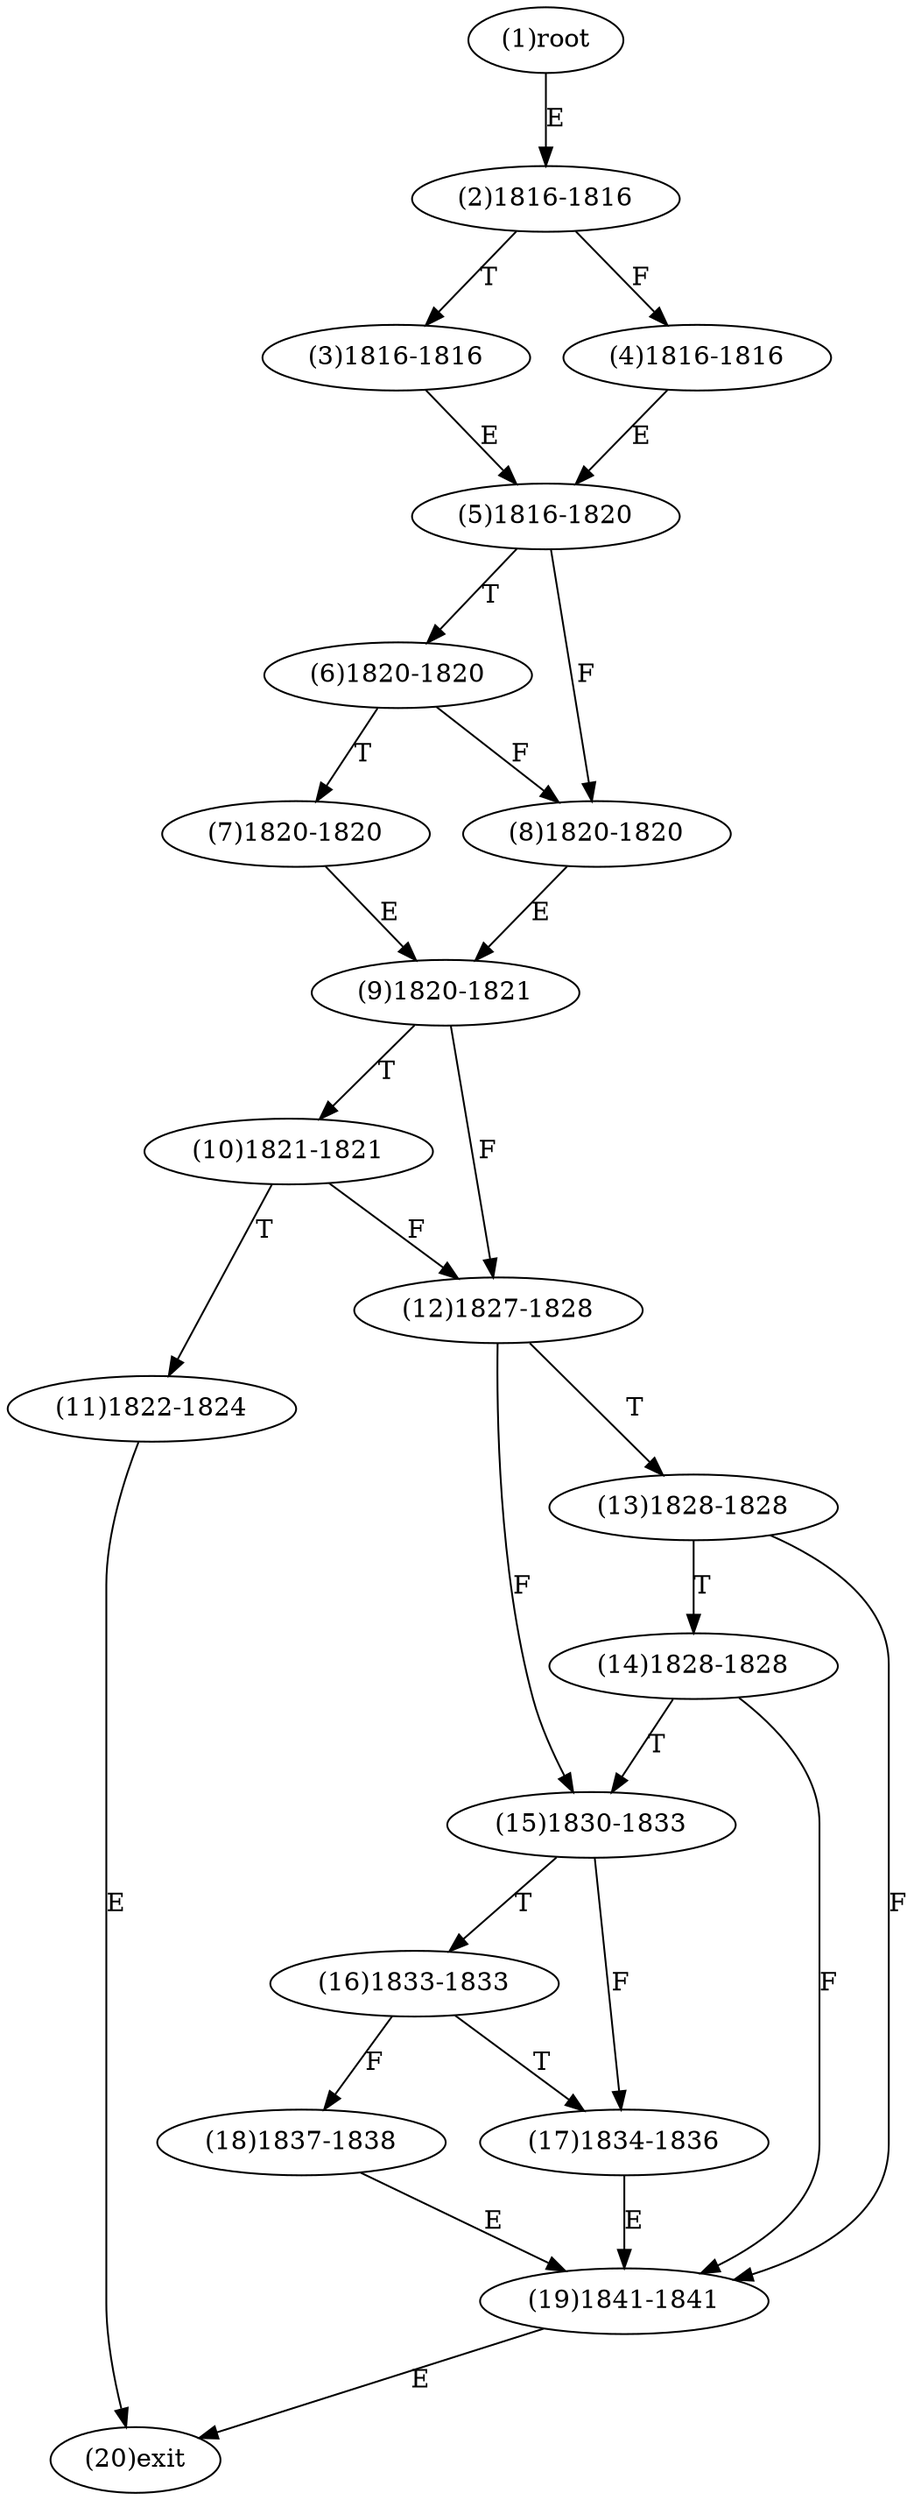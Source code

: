 digraph "" { 
1[ label="(1)root"];
2[ label="(2)1816-1816"];
3[ label="(3)1816-1816"];
4[ label="(4)1816-1816"];
5[ label="(5)1816-1820"];
6[ label="(6)1820-1820"];
7[ label="(7)1820-1820"];
8[ label="(8)1820-1820"];
9[ label="(9)1820-1821"];
10[ label="(10)1821-1821"];
11[ label="(11)1822-1824"];
12[ label="(12)1827-1828"];
13[ label="(13)1828-1828"];
14[ label="(14)1828-1828"];
15[ label="(15)1830-1833"];
17[ label="(17)1834-1836"];
16[ label="(16)1833-1833"];
19[ label="(19)1841-1841"];
18[ label="(18)1837-1838"];
20[ label="(20)exit"];
1->2[ label="E"];
2->4[ label="F"];
2->3[ label="T"];
3->5[ label="E"];
4->5[ label="E"];
5->8[ label="F"];
5->6[ label="T"];
6->8[ label="F"];
6->7[ label="T"];
7->9[ label="E"];
8->9[ label="E"];
9->12[ label="F"];
9->10[ label="T"];
10->12[ label="F"];
10->11[ label="T"];
11->20[ label="E"];
12->15[ label="F"];
12->13[ label="T"];
13->19[ label="F"];
13->14[ label="T"];
14->19[ label="F"];
14->15[ label="T"];
15->17[ label="F"];
15->16[ label="T"];
16->18[ label="F"];
16->17[ label="T"];
17->19[ label="E"];
18->19[ label="E"];
19->20[ label="E"];
}
